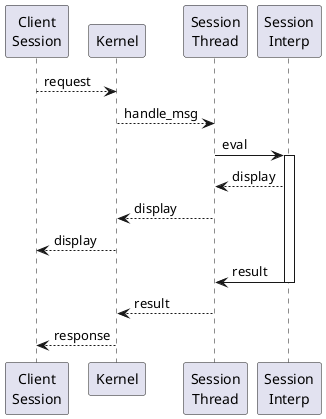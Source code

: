 @startuml
participant "Client\nSession" as CS
participant "Kernel" as K
participant "Session\nThread" as ST
participant "Session\nInterp" as SI

CS --> K : request

K --> ST: handle_msg
ST -> SI: eval
activate SI
SI --> ST: display
ST --> K: display
K --> CS: display
SI -> ST: result
deactivate SI
ST --> K: result
CS <-- K : response
@enduml
